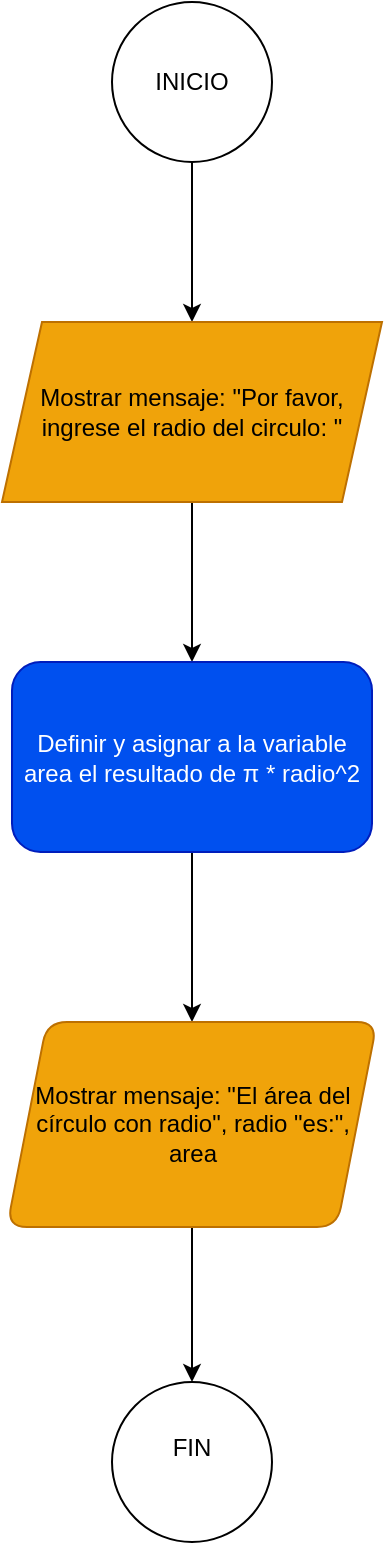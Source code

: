 <mxfile version="25.0.3">
  <diagram id="C5RBs43oDa-KdzZeNtuy" name="Page-1">
    <mxGraphModel dx="642" dy="410" grid="1" gridSize="10" guides="1" tooltips="1" connect="1" arrows="1" fold="1" page="1" pageScale="1" pageWidth="827" pageHeight="1169" math="0" shadow="0">
      <root>
        <mxCell id="WIyWlLk6GJQsqaUBKTNV-0" />
        <mxCell id="WIyWlLk6GJQsqaUBKTNV-1" parent="WIyWlLk6GJQsqaUBKTNV-0" />
        <mxCell id="7I79Z4eoALwgWrJ79Ugs-4" value="" style="edgeStyle=orthogonalEdgeStyle;rounded=0;orthogonalLoop=1;jettySize=auto;html=1;" edge="1" parent="WIyWlLk6GJQsqaUBKTNV-1" source="7I79Z4eoALwgWrJ79Ugs-0" target="7I79Z4eoALwgWrJ79Ugs-3">
          <mxGeometry relative="1" as="geometry" />
        </mxCell>
        <mxCell id="7I79Z4eoALwgWrJ79Ugs-0" value="INICIO" style="ellipse;whiteSpace=wrap;html=1;aspect=fixed;" vertex="1" parent="WIyWlLk6GJQsqaUBKTNV-1">
          <mxGeometry x="280" y="20" width="80" height="80" as="geometry" />
        </mxCell>
        <mxCell id="7I79Z4eoALwgWrJ79Ugs-6" value="" style="edgeStyle=orthogonalEdgeStyle;rounded=0;orthogonalLoop=1;jettySize=auto;html=1;" edge="1" parent="WIyWlLk6GJQsqaUBKTNV-1" source="7I79Z4eoALwgWrJ79Ugs-3" target="7I79Z4eoALwgWrJ79Ugs-5">
          <mxGeometry relative="1" as="geometry" />
        </mxCell>
        <mxCell id="7I79Z4eoALwgWrJ79Ugs-3" value="Mostrar mensaje: &quot;Por favor, ingrese el radio del circulo: &quot;" style="shape=parallelogram;perimeter=parallelogramPerimeter;whiteSpace=wrap;html=1;fixedSize=1;fillColor=#f0a30a;fontColor=#000000;strokeColor=#BD7000;" vertex="1" parent="WIyWlLk6GJQsqaUBKTNV-1">
          <mxGeometry x="225" y="180" width="190" height="90" as="geometry" />
        </mxCell>
        <mxCell id="7I79Z4eoALwgWrJ79Ugs-8" value="" style="edgeStyle=orthogonalEdgeStyle;rounded=0;orthogonalLoop=1;jettySize=auto;html=1;" edge="1" parent="WIyWlLk6GJQsqaUBKTNV-1" source="7I79Z4eoALwgWrJ79Ugs-5" target="7I79Z4eoALwgWrJ79Ugs-7">
          <mxGeometry relative="1" as="geometry" />
        </mxCell>
        <mxCell id="7I79Z4eoALwgWrJ79Ugs-5" value="Definir y asignar a la variable area el resultado de π * radio^2" style="rounded=1;whiteSpace=wrap;html=1;fillColor=#0050ef;strokeColor=#001DBC;fontColor=#ffffff;" vertex="1" parent="WIyWlLk6GJQsqaUBKTNV-1">
          <mxGeometry x="230" y="350" width="180" height="95" as="geometry" />
        </mxCell>
        <mxCell id="7I79Z4eoALwgWrJ79Ugs-10" value="" style="edgeStyle=orthogonalEdgeStyle;rounded=0;orthogonalLoop=1;jettySize=auto;html=1;" edge="1" parent="WIyWlLk6GJQsqaUBKTNV-1" source="7I79Z4eoALwgWrJ79Ugs-7" target="7I79Z4eoALwgWrJ79Ugs-9">
          <mxGeometry relative="1" as="geometry" />
        </mxCell>
        <mxCell id="7I79Z4eoALwgWrJ79Ugs-7" value="Mostrar mensaje: &quot;El área del círculo con radio&quot;, radio &quot;es:&quot;, area" style="shape=parallelogram;perimeter=parallelogramPerimeter;whiteSpace=wrap;html=1;fixedSize=1;fillColor=#f0a30a;strokeColor=#BD7000;rounded=1;fontColor=#000000;" vertex="1" parent="WIyWlLk6GJQsqaUBKTNV-1">
          <mxGeometry x="227.5" y="530" width="185" height="102.5" as="geometry" />
        </mxCell>
        <mxCell id="7I79Z4eoALwgWrJ79Ugs-9" value="&lt;div&gt;FIN&lt;/div&gt;&lt;div&gt;&lt;br&gt;&lt;/div&gt;" style="ellipse;whiteSpace=wrap;html=1;aspect=fixed;" vertex="1" parent="WIyWlLk6GJQsqaUBKTNV-1">
          <mxGeometry x="280" y="710" width="80" height="80" as="geometry" />
        </mxCell>
      </root>
    </mxGraphModel>
  </diagram>
</mxfile>
